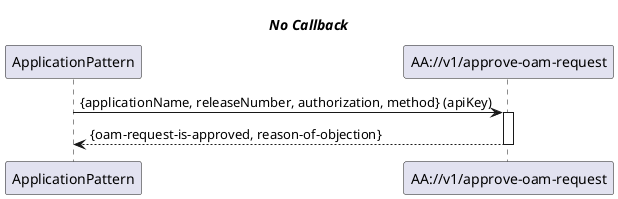 @startuml is004_approveOamRequest
skinparam responseMessageBelowArrow true

title
<i> No Callback </i>
end title

participant "ApplicationPattern" as ap
participant "AA://v1/approve-oam-request" as aa

ap -> aa : {applicationName, releaseNumber, authorization, method} (apiKey)
activate aa

aa --> ap : {oam-request-is-approved, reason-of-objection}

deactivate aa

@enduml